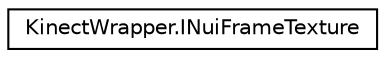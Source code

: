 digraph "Graphical Class Hierarchy"
{
  edge [fontname="Helvetica",fontsize="10",labelfontname="Helvetica",labelfontsize="10"];
  node [fontname="Helvetica",fontsize="10",shape=record];
  rankdir="LR";
  Node0 [label="KinectWrapper.INuiFrameTexture",height=0.2,width=0.4,color="black", fillcolor="white", style="filled",URL="$interface_kinect_wrapper_1_1_i_nui_frame_texture.html"];
}
